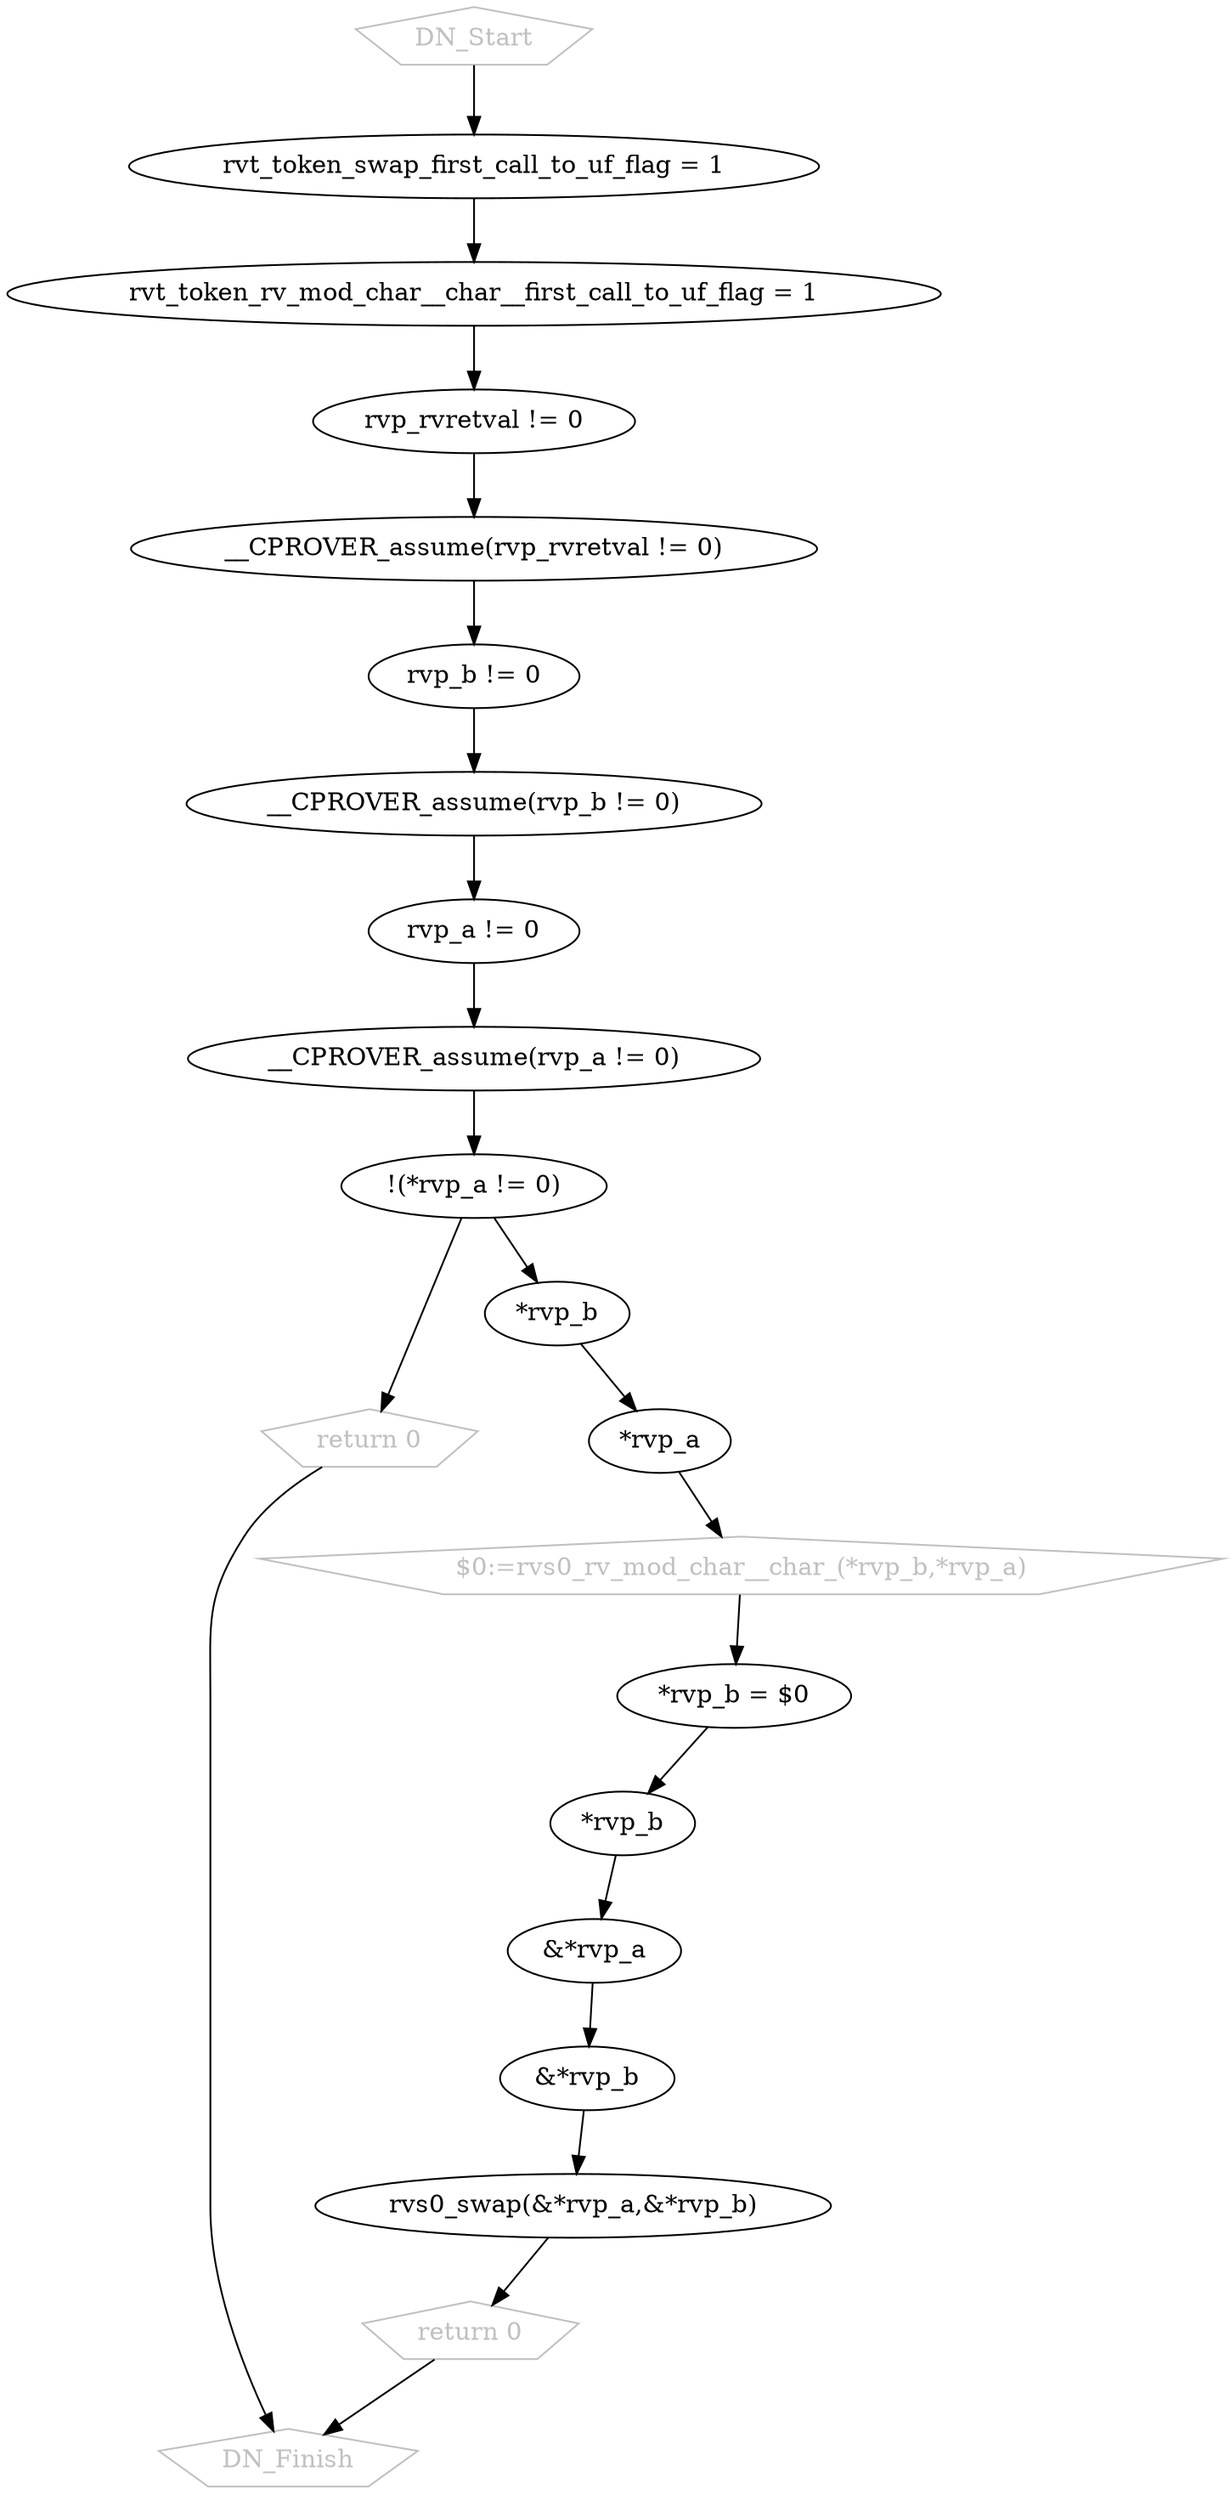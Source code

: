 digraph G{
0 [ label = "DN_Start" , fontcolor = "grey" , shape = "pentagon" , color = "grey" ];
2 [ label = "rvt_token_swap_first_call_to_uf_flag = 1" ];
3 [ label = "rvt_token_rv_mod_char__char__first_call_to_uf_flag = 1" ];
4 [ label = "rvp_rvretval != 0" ];
5 [ label = "__CPROVER_assume(rvp_rvretval != 0)" ];
6 [ label = "rvp_b != 0" ];
7 [ label = "__CPROVER_assume(rvp_b != 0)" ];
8 [ label = "rvp_a != 0" ];
9 [ label = "__CPROVER_assume(rvp_a != 0)" ];
10 [ label = "!(*rvp_a != 0)" ];
11 [ label = "return 0" , fontcolor = "grey" , shape = "pentagon" , color = "grey" ];
12 [ label = "*rvp_b" ];
13 [ label = "*rvp_a" ];
14 [ label = "$0:=rvs0_rv_mod_char__char_(*rvp_b,*rvp_a)" , fontcolor = "grey" , shape = "pentagon" , color = "grey" ];
15 [ label = "*rvp_b = $0" ];
16 [ label = "*rvp_b" ];
17 [ label = "&*rvp_a" ];
18 [ label = "&*rvp_b" ];
19 [ label = "rvs0_swap(&*rvp_a,&*rvp_b)" ];
20 [ label = "return 0" , fontcolor = "grey" , shape = "pentagon" , color = "grey" ];
21 [ label = "DN_Finish" , fontcolor = "grey" , shape = "pentagon" , color = "grey" ];
0->2;
2->3;
3->4;
4->5;
5->6;
6->7;
7->8;
8->9;
9->10;
10->11;
10->12;
12->13;
13->14;
14->15;
15->16;
16->17;
17->18;
18->19;
19->20;
11->21;
20->21;
}
